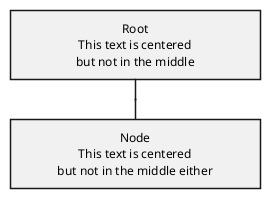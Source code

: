 {
  "sha1": "3rsgygwg3cw0iwveth82efx7e60ciug",
  "insertion": {
    "when": "2024-05-30T20:48:20.342Z",
    "url": "https://forum.plantuml.net/16985/center-aligned-text-not-in-the-middle-of-a-node",
    "user": "plantuml@gmail.com"
  }
}
@startwbs
skinparam DefaultTextAlignment center
<style>
node {
  HorizontalAlignment center
  MaximumWidth 250
  MinimumWidth 250
}
</style>
* Root\nThis text is centered\nbut not in the middle
** Node\nThis text is centered\nbut not in the middle either
@endwbs

